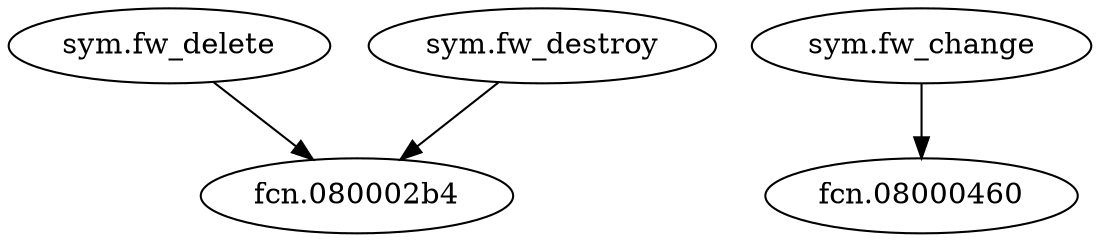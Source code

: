 digraph code {
  "0x08000308" [label="sym.fw_delete"];
  "0x08000308" -> "0x080002b4";
  "0x080002b4" [label="fcn.080002b4"];
  "0x08000404" [label="sym.fw_destroy"];
  "0x08000404" -> "0x080002b4";
  "0x080002b4" [label="fcn.080002b4"];
  "0x08000604" [label="sym.fw_change"];
  "0x08000604" -> "0x08000460";
  "0x08000460" [label="fcn.08000460"];
}